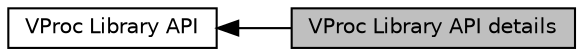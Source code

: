 digraph "VProc Library API details"
{
  bgcolor="transparent";
  edge [fontname="Helvetica",fontsize="10",labelfontname="Helvetica",labelfontsize="10"];
  node [fontname="Helvetica",fontsize="10",shape=box];
  rankdir=LR;
  Node2 [label="VProc Library API",height=0.2,width=0.4,color="black",URL="$d8/d62/group__vproc-api.html",tooltip="VProc Library API, in file vproc.h."];
  Node1 [label="VProc Library API details",height=0.2,width=0.4,color="black", fillcolor="grey75", style="filled", fontcolor="black",tooltip="VProc API details, in file vproc.h."];
  Node2->Node1 [shape=plaintext, dir="back", style="solid"];
}
